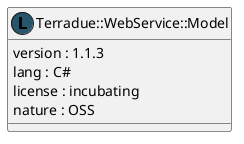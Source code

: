 @startuml
  class "Terradue::WebService::Model" as namespace_terradue_1_1_web_service_1_1_model << (L, #27556C) >> [[../namespaces/namespace_terradue_1_1_web_service_1_1_model.html]] {
     version : 1.1.3 
     lang : C#
     license : incubating
     nature : OSS
  }
@enduml
